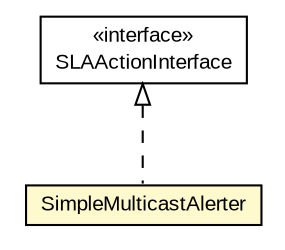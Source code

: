 #!/usr/local/bin/dot
#
# Class diagram 
# Generated by UMLGraph version R5_6-24-gf6e263 (http://www.umlgraph.org/)
#

digraph G {
	edge [fontname="arial",fontsize=10,labelfontname="arial",labelfontsize=10];
	node [fontname="arial",fontsize=10,shape=plaintext];
	nodesep=0.25;
	ranksep=0.5;
	// org.miloss.fgsms.sla.actions.SimpleMulticastAlerter
	c2860 [label=<<table title="org.miloss.fgsms.sla.actions.SimpleMulticastAlerter" border="0" cellborder="1" cellspacing="0" cellpadding="2" port="p" bgcolor="lemonChiffon" href="./SimpleMulticastAlerter.html">
		<tr><td><table border="0" cellspacing="0" cellpadding="1">
<tr><td align="center" balign="center"> SimpleMulticastAlerter </td></tr>
		</table></td></tr>
		</table>>, URL="./SimpleMulticastAlerter.html", fontname="arial", fontcolor="black", fontsize=10.0];
	//org.miloss.fgsms.sla.actions.SimpleMulticastAlerter implements org.miloss.fgsms.plugins.sla.SLAActionInterface
	c2910:p -> c2860:p [dir=back,arrowtail=empty,style=dashed];
	// org.miloss.fgsms.plugins.sla.SLAActionInterface
	c2910 [label=<<table title="org.miloss.fgsms.plugins.sla.SLAActionInterface" border="0" cellborder="1" cellspacing="0" cellpadding="2" port="p" href="http://java.sun.com/j2se/1.4.2/docs/api/org/miloss/fgsms/plugins/sla/SLAActionInterface.html">
		<tr><td><table border="0" cellspacing="0" cellpadding="1">
<tr><td align="center" balign="center"> &#171;interface&#187; </td></tr>
<tr><td align="center" balign="center"> SLAActionInterface </td></tr>
		</table></td></tr>
		</table>>, URL="http://java.sun.com/j2se/1.4.2/docs/api/org/miloss/fgsms/plugins/sla/SLAActionInterface.html", fontname="arial", fontcolor="black", fontsize=10.0];
}

